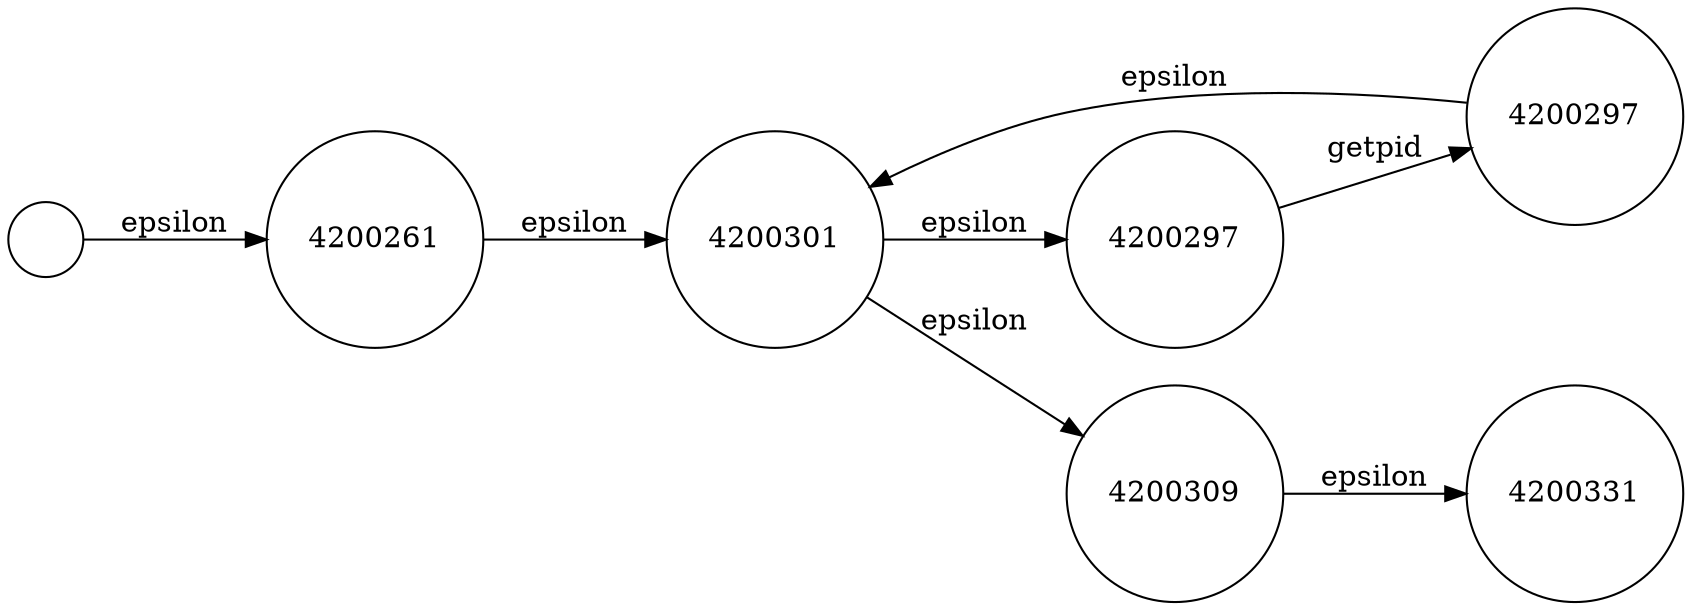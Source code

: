 digraph G {
	graph [rankdir=LR]
	node [color=black shape=circle]
	4200313 [label=""]
	4200313 -> 4200261 [label=epsilon]
	4200261 -> 4200301 [label=epsilon]
	4200301 -> 4200281 [label=epsilon]
	4200297 -> 4200301 [label=epsilon]
	4200281 -> 4200297 [label=getpid]
	4200301 -> 4200309 [label=epsilon]
	4200309 -> 4200331 [label=epsilon]
	4200281 [label=4200297]
}
